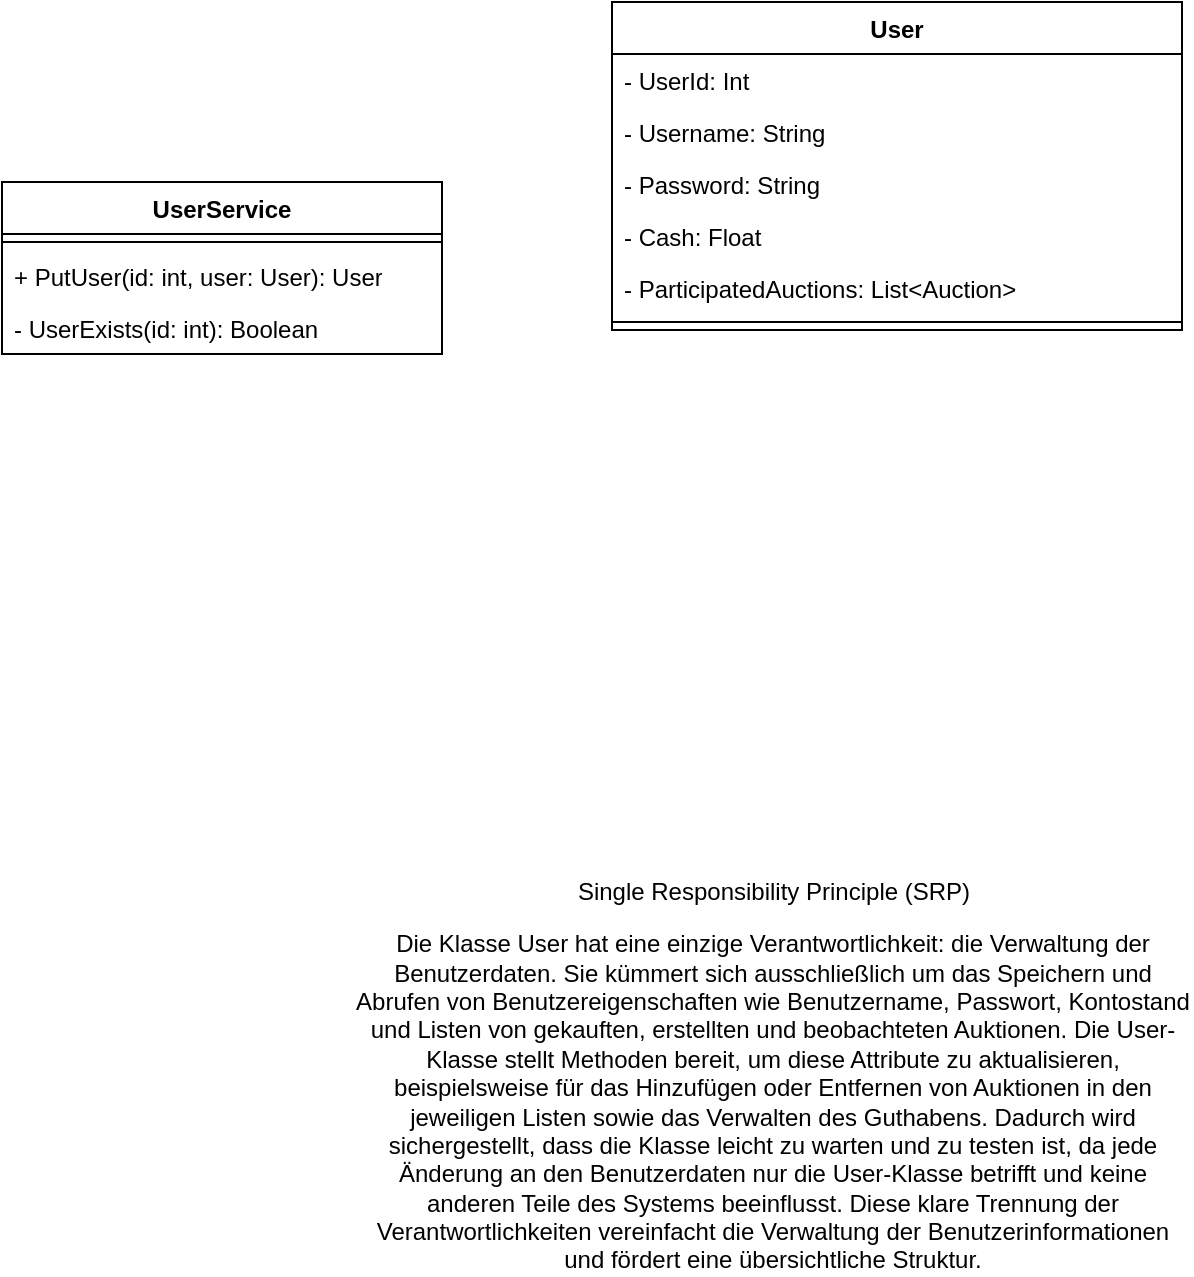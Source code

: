 <mxfile>
    <diagram name="Page-1" id="c4acf3e9-155e-7222-9cf6-157b1a14988f">
        <mxGraphModel dx="1434" dy="779" grid="1" gridSize="10" guides="1" tooltips="1" connect="1" arrows="1" fold="1" page="1" pageScale="1" pageWidth="850" pageHeight="1100" background="none" math="0" shadow="0">
            <root>
                <mxCell id="0"/>
                <mxCell id="1" parent="0"/>
                <mxCell id="JE1zBtL-nL1WQ-DZyDe0-11" value="User" style="swimlane;fontStyle=1;align=center;verticalAlign=top;childLayout=stackLayout;horizontal=1;startSize=26;horizontalStack=0;resizeParent=1;resizeParentMax=0;resizeLast=0;collapsible=1;marginBottom=0;whiteSpace=wrap;html=1;" parent="1" vertex="1">
                    <mxGeometry x="345" y="210" width="285" height="164" as="geometry"/>
                </mxCell>
                <mxCell id="JE1zBtL-nL1WQ-DZyDe0-2" value="- UserId: Int" style="text;strokeColor=none;fillColor=none;align=left;verticalAlign=top;spacingLeft=4;spacingRight=4;overflow=hidden;rotatable=0;points=[[0,0.5],[1,0.5]];portConstraint=eastwest;whiteSpace=wrap;html=1;" parent="JE1zBtL-nL1WQ-DZyDe0-11" vertex="1">
                    <mxGeometry y="26" width="285" height="26" as="geometry"/>
                </mxCell>
                <mxCell id="2" value="- Username: String" style="text;strokeColor=none;fillColor=none;align=left;verticalAlign=top;spacingLeft=4;spacingRight=4;overflow=hidden;rotatable=0;points=[[0,0.5],[1,0.5]];portConstraint=eastwest;whiteSpace=wrap;html=1;" parent="JE1zBtL-nL1WQ-DZyDe0-11" vertex="1">
                    <mxGeometry y="52" width="285" height="26" as="geometry"/>
                </mxCell>
                <mxCell id="JE1zBtL-nL1WQ-DZyDe0-3" value="- Password: String" style="text;strokeColor=none;fillColor=none;align=left;verticalAlign=top;spacingLeft=4;spacingRight=4;overflow=hidden;rotatable=0;points=[[0,0.5],[1,0.5]];portConstraint=eastwest;whiteSpace=wrap;html=1;" parent="JE1zBtL-nL1WQ-DZyDe0-11" vertex="1">
                    <mxGeometry y="78" width="285" height="26" as="geometry"/>
                </mxCell>
                <mxCell id="JE1zBtL-nL1WQ-DZyDe0-16" value="- Cash: Float" style="text;strokeColor=none;fillColor=none;align=left;verticalAlign=top;spacingLeft=4;spacingRight=4;overflow=hidden;rotatable=0;points=[[0,0.5],[1,0.5]];portConstraint=eastwest;whiteSpace=wrap;html=1;" parent="JE1zBtL-nL1WQ-DZyDe0-11" vertex="1">
                    <mxGeometry y="104" width="285" height="26" as="geometry"/>
                </mxCell>
                <mxCell id="JE1zBtL-nL1WQ-DZyDe0-10" value="- ParticipatedAuctions: List&amp;lt;Auction&amp;gt;" style="text;strokeColor=none;fillColor=none;align=left;verticalAlign=top;spacingLeft=4;spacingRight=4;overflow=hidden;rotatable=0;points=[[0,0.5],[1,0.5]];portConstraint=eastwest;whiteSpace=wrap;html=1;" parent="JE1zBtL-nL1WQ-DZyDe0-11" vertex="1">
                    <mxGeometry y="130" width="285" height="26" as="geometry"/>
                </mxCell>
                <mxCell id="JE1zBtL-nL1WQ-DZyDe0-13" value="" style="line;strokeWidth=1;fillColor=none;align=left;verticalAlign=middle;spacingTop=-1;spacingLeft=3;spacingRight=3;rotatable=0;labelPosition=right;points=[];portConstraint=eastwest;strokeColor=inherit;" parent="JE1zBtL-nL1WQ-DZyDe0-11" vertex="1">
                    <mxGeometry y="156" width="285" height="8" as="geometry"/>
                </mxCell>
                <mxCell id="JE1zBtL-nL1WQ-DZyDe0-18" value="&lt;span style=&quot;white-space: nowrap;&quot;&gt;UserService&lt;/span&gt;" style="swimlane;fontStyle=1;align=center;verticalAlign=top;childLayout=stackLayout;horizontal=1;startSize=26;horizontalStack=0;resizeParent=1;resizeParentMax=0;resizeLast=0;collapsible=1;marginBottom=0;whiteSpace=wrap;html=1;" parent="1" vertex="1">
                    <mxGeometry x="40" y="300" width="220" height="86" as="geometry"/>
                </mxCell>
                <mxCell id="JE1zBtL-nL1WQ-DZyDe0-20" value="" style="line;strokeWidth=1;fillColor=none;align=left;verticalAlign=middle;spacingTop=-1;spacingLeft=3;spacingRight=3;rotatable=0;labelPosition=right;points=[];portConstraint=eastwest;strokeColor=inherit;" parent="JE1zBtL-nL1WQ-DZyDe0-18" vertex="1">
                    <mxGeometry y="26" width="220" height="8" as="geometry"/>
                </mxCell>
                <mxCell id="JE1zBtL-nL1WQ-DZyDe0-21" value="&lt;span style=&quot;white-space: nowrap;&quot;&gt;+ PutUser(id: int, user: User): User&lt;/span&gt;" style="text;strokeColor=none;fillColor=none;align=left;verticalAlign=top;spacingLeft=4;spacingRight=4;overflow=hidden;rotatable=0;points=[[0,0.5],[1,0.5]];portConstraint=eastwest;whiteSpace=wrap;html=1;" parent="JE1zBtL-nL1WQ-DZyDe0-18" vertex="1">
                    <mxGeometry y="34" width="220" height="26" as="geometry"/>
                </mxCell>
                <mxCell id="JE1zBtL-nL1WQ-DZyDe0-22" value="&lt;span style=&quot;white-space: nowrap;&quot;&gt;- UserExists(id: int): Boolean&lt;/span&gt;" style="text;strokeColor=none;fillColor=none;align=left;verticalAlign=top;spacingLeft=4;spacingRight=4;overflow=hidden;rotatable=0;points=[[0,0.5],[1,0.5]];portConstraint=eastwest;whiteSpace=wrap;html=1;" parent="JE1zBtL-nL1WQ-DZyDe0-18" vertex="1">
                    <mxGeometry y="60" width="220" height="26" as="geometry"/>
                </mxCell>
                <mxCell id="3" value="Die Klasse User hat eine einzige Verantwortlichkeit: die Verwaltung der Benutzerdaten. Sie kümmert sich ausschließlich um das Speichern und Abrufen von Benutzereigenschaften wie Benutzername, Passwort, Kontostand und Listen von gekauften, erstellten und beobachteten Auktionen. Die User-Klasse stellt Methoden bereit, um diese Attribute zu aktualisieren, beispielsweise für das Hinzufügen oder Entfernen von Auktionen in den jeweiligen Listen sowie das Verwalten des Guthabens. Dadurch wird sichergestellt, dass die Klasse leicht zu warten und zu testen ist, da jede Änderung an den Benutzerdaten nur die User-Klasse betrifft und keine anderen Teile des Systems beeinflusst. Diese klare Trennung der Verantwortlichkeiten vereinfacht die Verwaltung der Benutzerinformationen und fördert eine übersichtliche Struktur." style="text;align=center;verticalAlign=middle;whiteSpace=wrap;rounded=0;" parent="1" vertex="1">
                    <mxGeometry x="216" y="690" width="419" height="140" as="geometry"/>
                </mxCell>
                <mxCell id="4" value="Single Responsibility Principle (SRP)" style="text;align=center;verticalAlign=middle;whiteSpace=wrap;rounded=0;" parent="1" vertex="1">
                    <mxGeometry x="290.5" y="640" width="270" height="30" as="geometry"/>
                </mxCell>
            </root>
        </mxGraphModel>
    </diagram>
</mxfile>